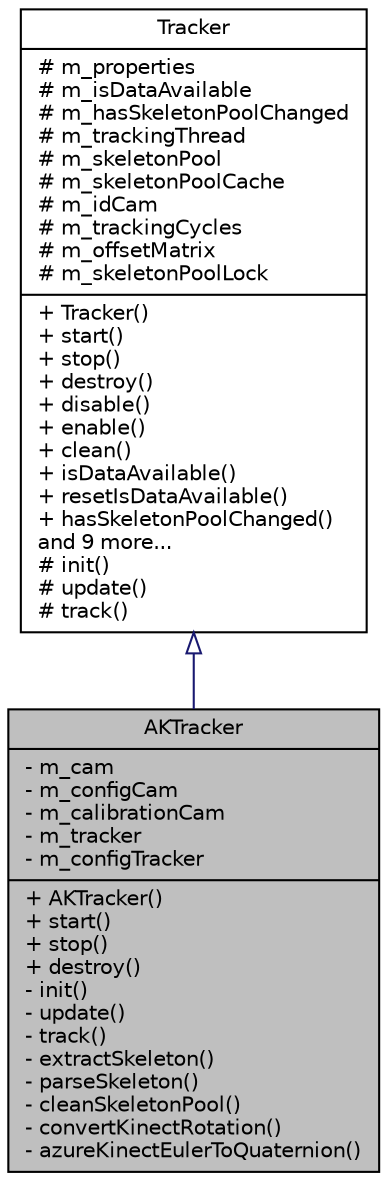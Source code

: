 digraph "AKTracker"
{
 // LATEX_PDF_SIZE
  edge [fontname="Helvetica",fontsize="10",labelfontname="Helvetica",labelfontsize="10"];
  node [fontname="Helvetica",fontsize="10",shape=record];
  Node1 [label="{AKTracker\n|- m_cam\l- m_configCam\l- m_calibrationCam\l- m_tracker\l- m_configTracker\l|+ AKTracker()\l+ start()\l+ stop()\l+ destroy()\l- init()\l- update()\l- track()\l- extractSkeleton()\l- parseSkeleton()\l- cleanSkeletonPool()\l- convertKinectRotation()\l- azureKinectEulerToQuaternion()\l}",height=0.2,width=0.4,color="black", fillcolor="grey75", style="filled", fontcolor="black",tooltip="Manages Azure Kinect Body Tracking."];
  Node2 -> Node1 [dir="back",color="midnightblue",fontsize="10",style="solid",arrowtail="onormal",fontname="Helvetica"];
  Node2 [label="{Tracker\n|# m_properties\l# m_isDataAvailable\l# m_hasSkeletonPoolChanged\l# m_trackingThread\l# m_skeletonPool\l# m_skeletonPoolCache\l# m_idCam\l# m_trackingCycles\l# m_offsetMatrix\l# m_skeletonPoolLock\l|+ Tracker()\l+ start()\l+ stop()\l+ destroy()\l+ disable()\l+ enable()\l+ clean()\l+ isDataAvailable()\l+ resetIsDataAvailable()\l+ hasSkeletonPoolChanged()\land 9 more...\l# init()\l# update()\l# track()\l}",height=0.2,width=0.4,color="black", fillcolor="white", style="filled",URL="$class_tracker.html",tooltip="Prototype class for implemetation - holds virtual methods."];
}
